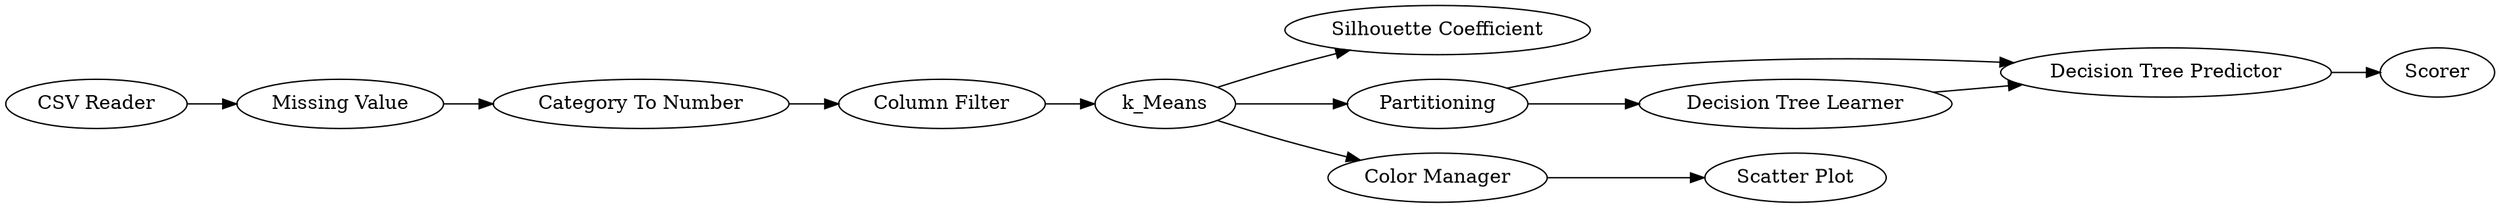 digraph {
	"-1861647395137924361_8" [label="Silhouette Coefficient"]
	"-1861647395137924361_12" [label=Partitioning]
	"-1861647395137924361_7" [label="Scatter Plot"]
	"-1861647395137924361_1" [label="CSV Reader"]
	"-1861647395137924361_11" [label=Scorer]
	"-1861647395137924361_4" [label="Column Filter"]
	"-1861647395137924361_3" [label="Category To Number"]
	"-1861647395137924361_5" [label=k_Means]
	"-1861647395137924361_6" [label="Color Manager"]
	"-1861647395137924361_10" [label="Decision Tree Predictor"]
	"-1861647395137924361_13" [label="Decision Tree Learner"]
	"-1861647395137924361_2" [label="Missing Value"]
	"-1861647395137924361_1" -> "-1861647395137924361_2"
	"-1861647395137924361_5" -> "-1861647395137924361_8"
	"-1861647395137924361_5" -> "-1861647395137924361_12"
	"-1861647395137924361_3" -> "-1861647395137924361_4"
	"-1861647395137924361_4" -> "-1861647395137924361_5"
	"-1861647395137924361_12" -> "-1861647395137924361_10"
	"-1861647395137924361_12" -> "-1861647395137924361_13"
	"-1861647395137924361_10" -> "-1861647395137924361_11"
	"-1861647395137924361_2" -> "-1861647395137924361_3"
	"-1861647395137924361_5" -> "-1861647395137924361_6"
	"-1861647395137924361_6" -> "-1861647395137924361_7"
	"-1861647395137924361_13" -> "-1861647395137924361_10"
	rankdir=LR
}
